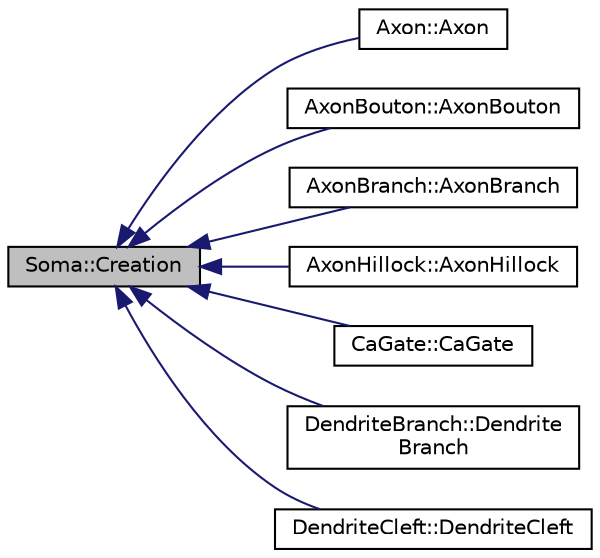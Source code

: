 digraph "Soma::Creation"
{
  edge [fontname="Helvetica",fontsize="10",labelfontname="Helvetica",labelfontsize="10"];
  node [fontname="Helvetica",fontsize="10",shape=record];
  rankdir="LR";
  Node1 [label="Soma::Creation",height=0.2,width=0.4,color="black", fillcolor="grey75", style="filled", fontcolor="black"];
  Node1 -> Node2 [dir="back",color="midnightblue",fontsize="10",style="solid",fontname="Helvetica"];
  Node2 [label="Axon::Axon",height=0.2,width=0.4,color="black", fillcolor="white", style="filled",URL="$class_axon.html#aa5f4519076728bcf0e5681f0c92ad690"];
  Node1 -> Node3 [dir="back",color="midnightblue",fontsize="10",style="solid",fontname="Helvetica"];
  Node3 [label="AxonBouton::AxonBouton",height=0.2,width=0.4,color="black", fillcolor="white", style="filled",URL="$class_axon_bouton.html#a31617a58dbae83f84593082d0f642141"];
  Node1 -> Node4 [dir="back",color="midnightblue",fontsize="10",style="solid",fontname="Helvetica"];
  Node4 [label="AxonBranch::AxonBranch",height=0.2,width=0.4,color="black", fillcolor="white", style="filled",URL="$class_axon_branch.html#ad1bbea0330d04b38b2402eb1be3a2c04"];
  Node1 -> Node5 [dir="back",color="midnightblue",fontsize="10",style="solid",fontname="Helvetica"];
  Node5 [label="AxonHillock::AxonHillock",height=0.2,width=0.4,color="black", fillcolor="white", style="filled",URL="$class_axon_hillock.html#aa3766d5b79ed430e027b3d217f8129ff"];
  Node1 -> Node6 [dir="back",color="midnightblue",fontsize="10",style="solid",fontname="Helvetica"];
  Node6 [label="CaGate::CaGate",height=0.2,width=0.4,color="black", fillcolor="white", style="filled",URL="$class_ca_gate.html#add0e99f6339329833af2f868991e24ea"];
  Node1 -> Node7 [dir="back",color="midnightblue",fontsize="10",style="solid",fontname="Helvetica"];
  Node7 [label="DendriteBranch::Dendrite\lBranch",height=0.2,width=0.4,color="black", fillcolor="white", style="filled",URL="$class_dendrite_branch.html#aa46228f32f99619cdc7a66e6c383c663"];
  Node1 -> Node8 [dir="back",color="midnightblue",fontsize="10",style="solid",fontname="Helvetica"];
  Node8 [label="DendriteCleft::DendriteCleft",height=0.2,width=0.4,color="black", fillcolor="white", style="filled",URL="$class_dendrite_cleft.html#ac64be0282c1fa9f140baf94386e3fbc1"];
}
